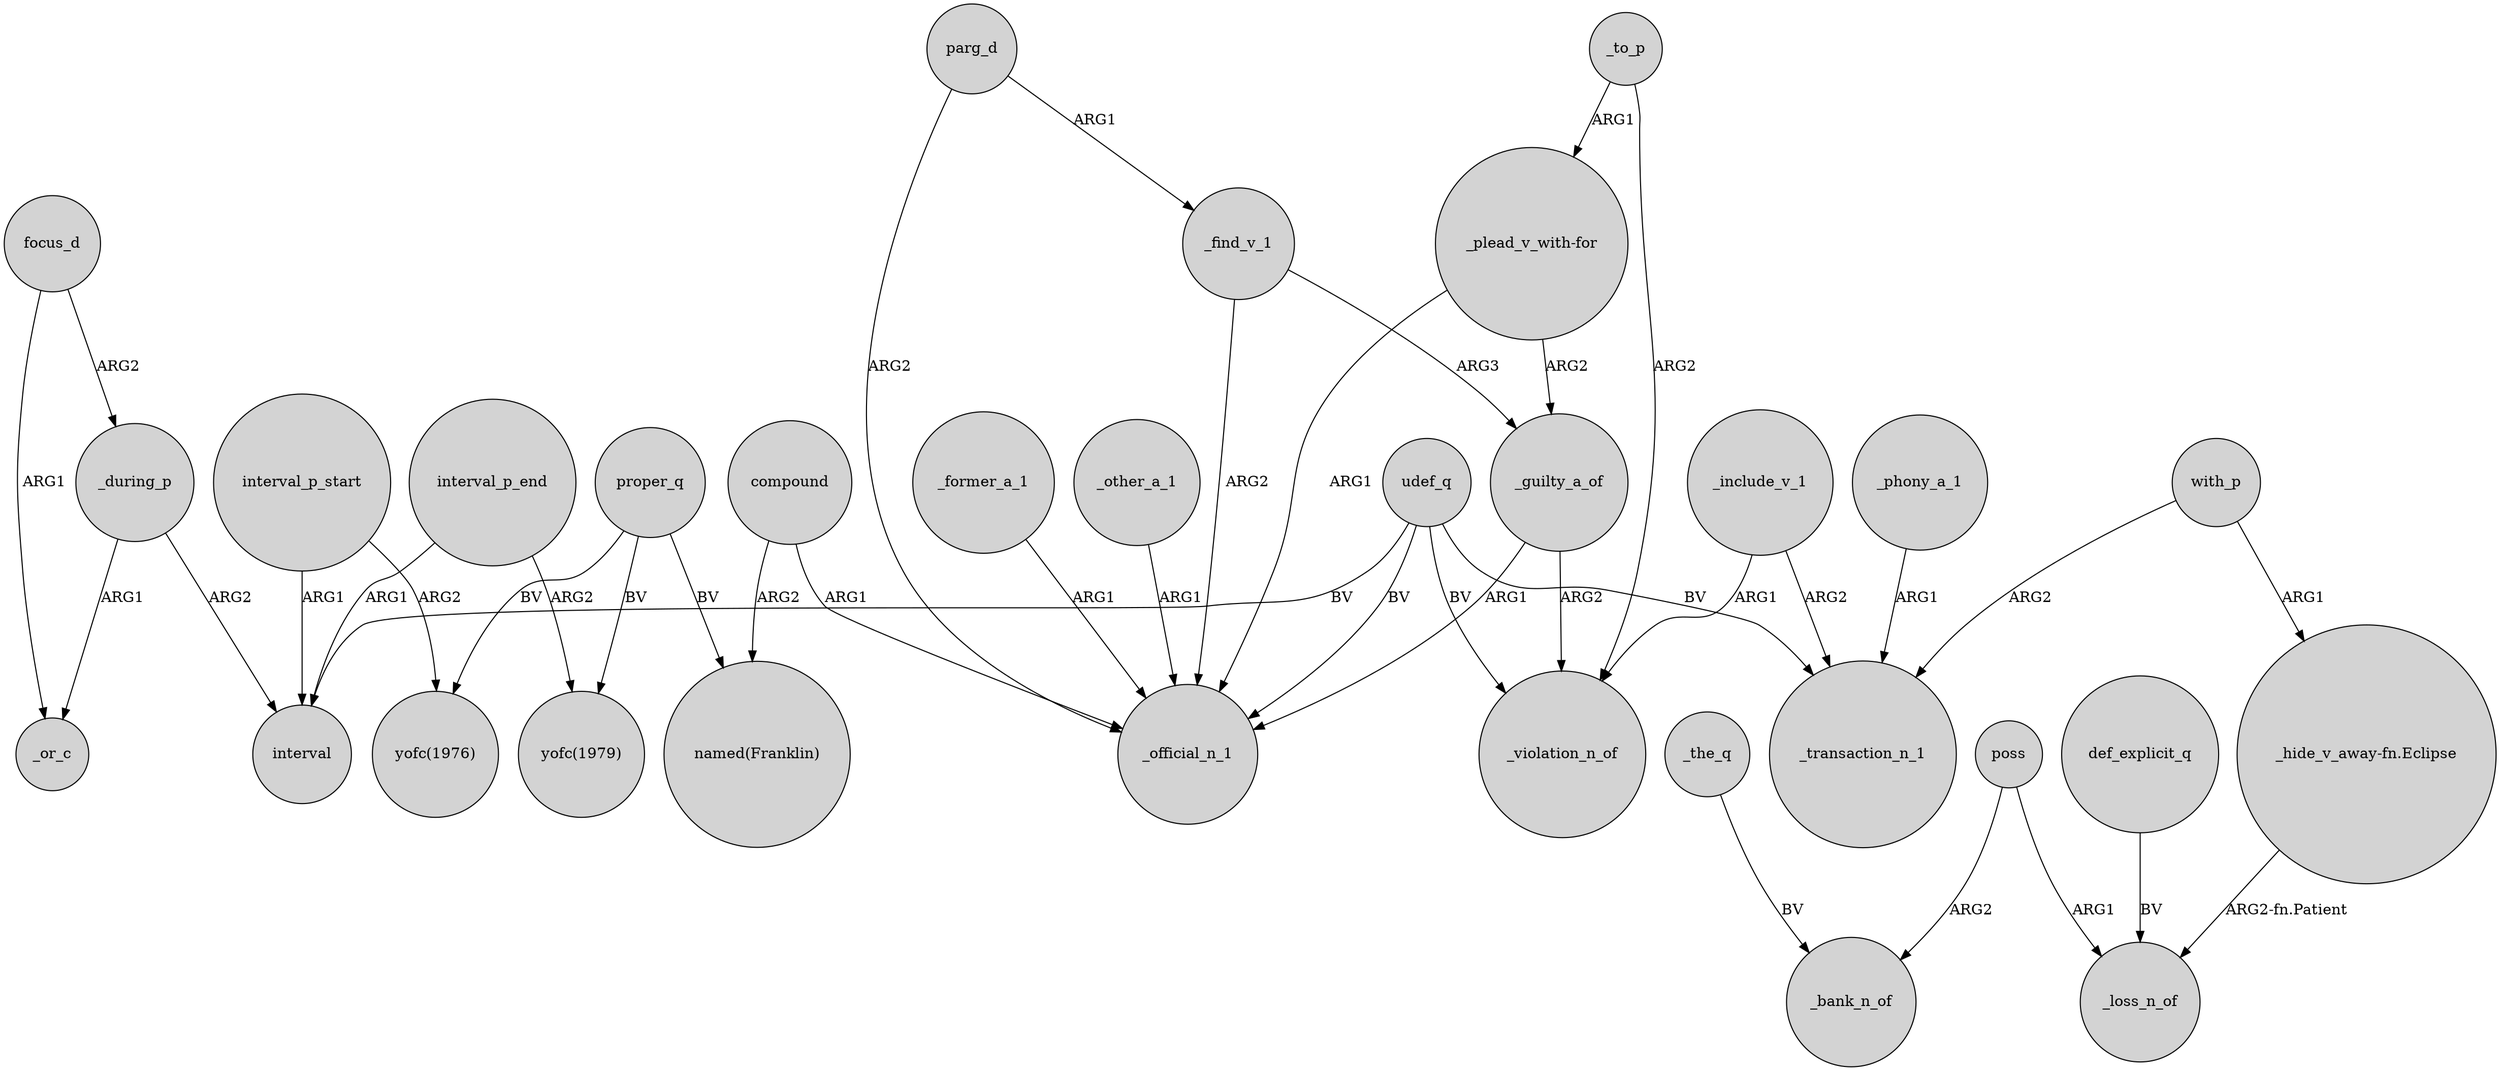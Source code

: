 digraph {
	node [shape=circle style=filled]
	focus_d -> _during_p [label=ARG2]
	poss -> _bank_n_of [label=ARG2]
	_find_v_1 -> _guilty_a_of [label=ARG3]
	compound -> "named(Franklin)" [label=ARG2]
	interval_p_end -> "yofc(1979)" [label=ARG2]
	_guilty_a_of -> _violation_n_of [label=ARG2]
	_during_p -> _or_c [label=ARG1]
	_former_a_1 -> _official_n_1 [label=ARG1]
	def_explicit_q -> _loss_n_of [label=BV]
	_find_v_1 -> _official_n_1 [label=ARG2]
	parg_d -> _find_v_1 [label=ARG1]
	_to_p -> "_plead_v_with-for" [label=ARG1]
	"_plead_v_with-for" -> _guilty_a_of [label=ARG2]
	poss -> _loss_n_of [label=ARG1]
	"_hide_v_away-fn.Eclipse" -> _loss_n_of [label="ARG2-fn.Patient"]
	proper_q -> "yofc(1976)" [label=BV]
	_include_v_1 -> _violation_n_of [label=ARG1]
	with_p -> _transaction_n_1 [label=ARG2]
	parg_d -> _official_n_1 [label=ARG2]
	proper_q -> "named(Franklin)" [label=BV]
	_other_a_1 -> _official_n_1 [label=ARG1]
	with_p -> "_hide_v_away-fn.Eclipse" [label=ARG1]
	_the_q -> _bank_n_of [label=BV]
	interval_p_start -> interval [label=ARG1]
	udef_q -> _official_n_1 [label=BV]
	udef_q -> _transaction_n_1 [label=BV]
	proper_q -> "yofc(1979)" [label=BV]
	"_plead_v_with-for" -> _official_n_1 [label=ARG1]
	_phony_a_1 -> _transaction_n_1 [label=ARG1]
	_include_v_1 -> _transaction_n_1 [label=ARG2]
	udef_q -> _violation_n_of [label=BV]
	interval_p_end -> interval [label=ARG1]
	interval_p_start -> "yofc(1976)" [label=ARG2]
	compound -> _official_n_1 [label=ARG1]
	_to_p -> _violation_n_of [label=ARG2]
	_during_p -> interval [label=ARG2]
	_guilty_a_of -> _official_n_1 [label=ARG1]
	udef_q -> interval [label=BV]
	focus_d -> _or_c [label=ARG1]
}
